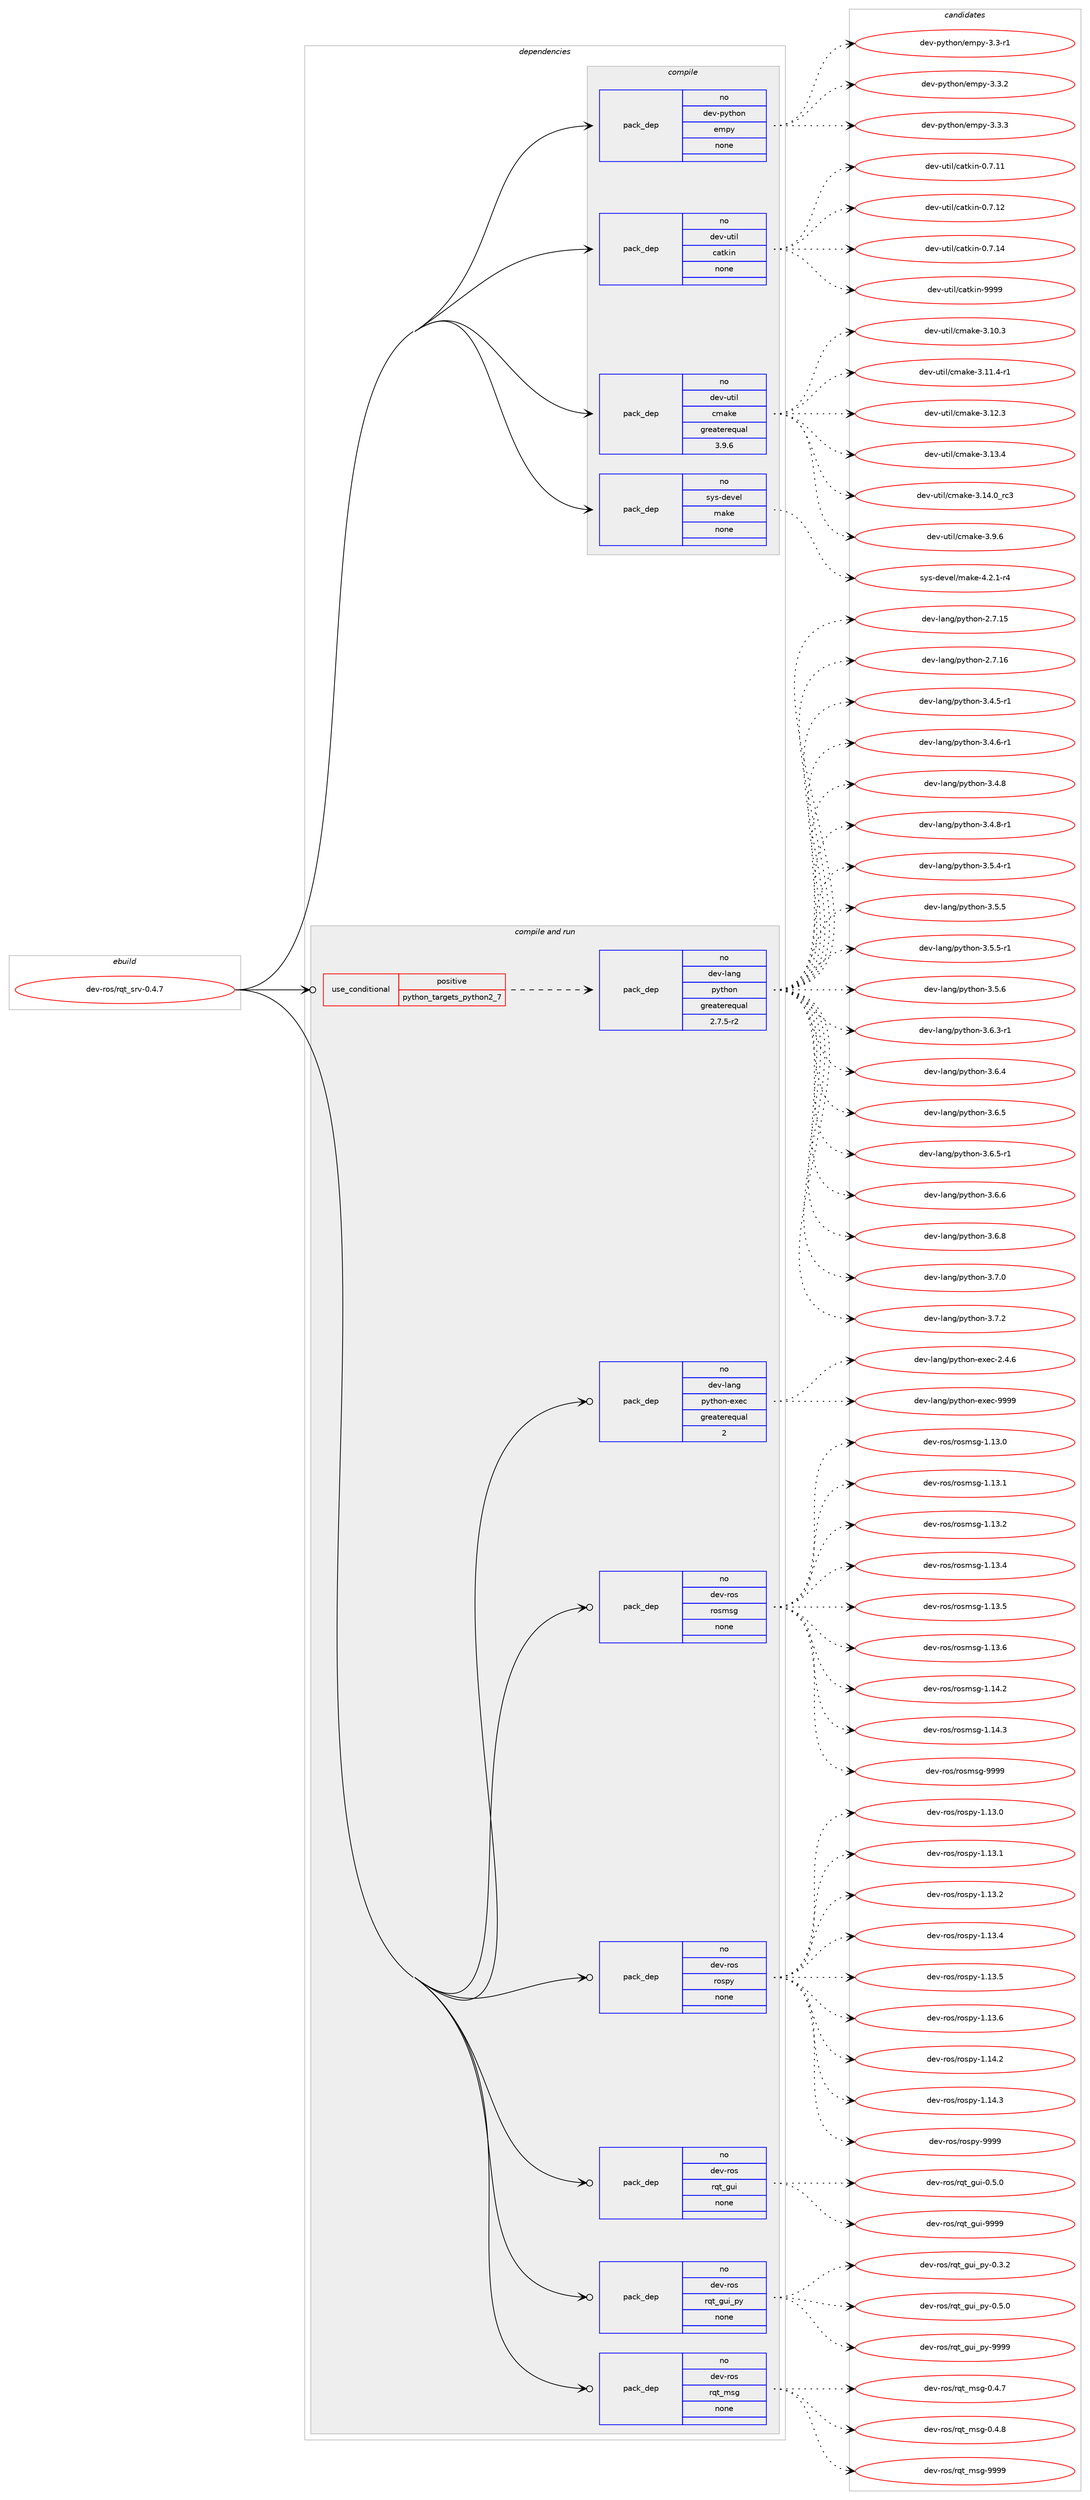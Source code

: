 digraph prolog {

# *************
# Graph options
# *************

newrank=true;
concentrate=true;
compound=true;
graph [rankdir=LR,fontname=Helvetica,fontsize=10,ranksep=1.5];#, ranksep=2.5, nodesep=0.2];
edge  [arrowhead=vee];
node  [fontname=Helvetica,fontsize=10];

# **********
# The ebuild
# **********

subgraph cluster_leftcol {
color=gray;
rank=same;
label=<<i>ebuild</i>>;
id [label="dev-ros/rqt_srv-0.4.7", color=red, width=4, href="../dev-ros/rqt_srv-0.4.7.svg"];
}

# ****************
# The dependencies
# ****************

subgraph cluster_midcol {
color=gray;
label=<<i>dependencies</i>>;
subgraph cluster_compile {
fillcolor="#eeeeee";
style=filled;
label=<<i>compile</i>>;
subgraph pack1056242 {
dependency1470189 [label=<<TABLE BORDER="0" CELLBORDER="1" CELLSPACING="0" CELLPADDING="4" WIDTH="220"><TR><TD ROWSPAN="6" CELLPADDING="30">pack_dep</TD></TR><TR><TD WIDTH="110">no</TD></TR><TR><TD>dev-python</TD></TR><TR><TD>empy</TD></TR><TR><TD>none</TD></TR><TR><TD></TD></TR></TABLE>>, shape=none, color=blue];
}
id:e -> dependency1470189:w [weight=20,style="solid",arrowhead="vee"];
subgraph pack1056243 {
dependency1470190 [label=<<TABLE BORDER="0" CELLBORDER="1" CELLSPACING="0" CELLPADDING="4" WIDTH="220"><TR><TD ROWSPAN="6" CELLPADDING="30">pack_dep</TD></TR><TR><TD WIDTH="110">no</TD></TR><TR><TD>dev-util</TD></TR><TR><TD>catkin</TD></TR><TR><TD>none</TD></TR><TR><TD></TD></TR></TABLE>>, shape=none, color=blue];
}
id:e -> dependency1470190:w [weight=20,style="solid",arrowhead="vee"];
subgraph pack1056244 {
dependency1470191 [label=<<TABLE BORDER="0" CELLBORDER="1" CELLSPACING="0" CELLPADDING="4" WIDTH="220"><TR><TD ROWSPAN="6" CELLPADDING="30">pack_dep</TD></TR><TR><TD WIDTH="110">no</TD></TR><TR><TD>dev-util</TD></TR><TR><TD>cmake</TD></TR><TR><TD>greaterequal</TD></TR><TR><TD>3.9.6</TD></TR></TABLE>>, shape=none, color=blue];
}
id:e -> dependency1470191:w [weight=20,style="solid",arrowhead="vee"];
subgraph pack1056245 {
dependency1470192 [label=<<TABLE BORDER="0" CELLBORDER="1" CELLSPACING="0" CELLPADDING="4" WIDTH="220"><TR><TD ROWSPAN="6" CELLPADDING="30">pack_dep</TD></TR><TR><TD WIDTH="110">no</TD></TR><TR><TD>sys-devel</TD></TR><TR><TD>make</TD></TR><TR><TD>none</TD></TR><TR><TD></TD></TR></TABLE>>, shape=none, color=blue];
}
id:e -> dependency1470192:w [weight=20,style="solid",arrowhead="vee"];
}
subgraph cluster_compileandrun {
fillcolor="#eeeeee";
style=filled;
label=<<i>compile and run</i>>;
subgraph cond390557 {
dependency1470193 [label=<<TABLE BORDER="0" CELLBORDER="1" CELLSPACING="0" CELLPADDING="4"><TR><TD ROWSPAN="3" CELLPADDING="10">use_conditional</TD></TR><TR><TD>positive</TD></TR><TR><TD>python_targets_python2_7</TD></TR></TABLE>>, shape=none, color=red];
subgraph pack1056246 {
dependency1470194 [label=<<TABLE BORDER="0" CELLBORDER="1" CELLSPACING="0" CELLPADDING="4" WIDTH="220"><TR><TD ROWSPAN="6" CELLPADDING="30">pack_dep</TD></TR><TR><TD WIDTH="110">no</TD></TR><TR><TD>dev-lang</TD></TR><TR><TD>python</TD></TR><TR><TD>greaterequal</TD></TR><TR><TD>2.7.5-r2</TD></TR></TABLE>>, shape=none, color=blue];
}
dependency1470193:e -> dependency1470194:w [weight=20,style="dashed",arrowhead="vee"];
}
id:e -> dependency1470193:w [weight=20,style="solid",arrowhead="odotvee"];
subgraph pack1056247 {
dependency1470195 [label=<<TABLE BORDER="0" CELLBORDER="1" CELLSPACING="0" CELLPADDING="4" WIDTH="220"><TR><TD ROWSPAN="6" CELLPADDING="30">pack_dep</TD></TR><TR><TD WIDTH="110">no</TD></TR><TR><TD>dev-lang</TD></TR><TR><TD>python-exec</TD></TR><TR><TD>greaterequal</TD></TR><TR><TD>2</TD></TR></TABLE>>, shape=none, color=blue];
}
id:e -> dependency1470195:w [weight=20,style="solid",arrowhead="odotvee"];
subgraph pack1056248 {
dependency1470196 [label=<<TABLE BORDER="0" CELLBORDER="1" CELLSPACING="0" CELLPADDING="4" WIDTH="220"><TR><TD ROWSPAN="6" CELLPADDING="30">pack_dep</TD></TR><TR><TD WIDTH="110">no</TD></TR><TR><TD>dev-ros</TD></TR><TR><TD>rosmsg</TD></TR><TR><TD>none</TD></TR><TR><TD></TD></TR></TABLE>>, shape=none, color=blue];
}
id:e -> dependency1470196:w [weight=20,style="solid",arrowhead="odotvee"];
subgraph pack1056249 {
dependency1470197 [label=<<TABLE BORDER="0" CELLBORDER="1" CELLSPACING="0" CELLPADDING="4" WIDTH="220"><TR><TD ROWSPAN="6" CELLPADDING="30">pack_dep</TD></TR><TR><TD WIDTH="110">no</TD></TR><TR><TD>dev-ros</TD></TR><TR><TD>rospy</TD></TR><TR><TD>none</TD></TR><TR><TD></TD></TR></TABLE>>, shape=none, color=blue];
}
id:e -> dependency1470197:w [weight=20,style="solid",arrowhead="odotvee"];
subgraph pack1056250 {
dependency1470198 [label=<<TABLE BORDER="0" CELLBORDER="1" CELLSPACING="0" CELLPADDING="4" WIDTH="220"><TR><TD ROWSPAN="6" CELLPADDING="30">pack_dep</TD></TR><TR><TD WIDTH="110">no</TD></TR><TR><TD>dev-ros</TD></TR><TR><TD>rqt_gui</TD></TR><TR><TD>none</TD></TR><TR><TD></TD></TR></TABLE>>, shape=none, color=blue];
}
id:e -> dependency1470198:w [weight=20,style="solid",arrowhead="odotvee"];
subgraph pack1056251 {
dependency1470199 [label=<<TABLE BORDER="0" CELLBORDER="1" CELLSPACING="0" CELLPADDING="4" WIDTH="220"><TR><TD ROWSPAN="6" CELLPADDING="30">pack_dep</TD></TR><TR><TD WIDTH="110">no</TD></TR><TR><TD>dev-ros</TD></TR><TR><TD>rqt_gui_py</TD></TR><TR><TD>none</TD></TR><TR><TD></TD></TR></TABLE>>, shape=none, color=blue];
}
id:e -> dependency1470199:w [weight=20,style="solid",arrowhead="odotvee"];
subgraph pack1056252 {
dependency1470200 [label=<<TABLE BORDER="0" CELLBORDER="1" CELLSPACING="0" CELLPADDING="4" WIDTH="220"><TR><TD ROWSPAN="6" CELLPADDING="30">pack_dep</TD></TR><TR><TD WIDTH="110">no</TD></TR><TR><TD>dev-ros</TD></TR><TR><TD>rqt_msg</TD></TR><TR><TD>none</TD></TR><TR><TD></TD></TR></TABLE>>, shape=none, color=blue];
}
id:e -> dependency1470200:w [weight=20,style="solid",arrowhead="odotvee"];
}
subgraph cluster_run {
fillcolor="#eeeeee";
style=filled;
label=<<i>run</i>>;
}
}

# **************
# The candidates
# **************

subgraph cluster_choices {
rank=same;
color=gray;
label=<<i>candidates</i>>;

subgraph choice1056242 {
color=black;
nodesep=1;
choice1001011184511212111610411111047101109112121455146514511449 [label="dev-python/empy-3.3-r1", color=red, width=4,href="../dev-python/empy-3.3-r1.svg"];
choice1001011184511212111610411111047101109112121455146514650 [label="dev-python/empy-3.3.2", color=red, width=4,href="../dev-python/empy-3.3.2.svg"];
choice1001011184511212111610411111047101109112121455146514651 [label="dev-python/empy-3.3.3", color=red, width=4,href="../dev-python/empy-3.3.3.svg"];
dependency1470189:e -> choice1001011184511212111610411111047101109112121455146514511449:w [style=dotted,weight="100"];
dependency1470189:e -> choice1001011184511212111610411111047101109112121455146514650:w [style=dotted,weight="100"];
dependency1470189:e -> choice1001011184511212111610411111047101109112121455146514651:w [style=dotted,weight="100"];
}
subgraph choice1056243 {
color=black;
nodesep=1;
choice1001011184511711610510847999711610710511045484655464949 [label="dev-util/catkin-0.7.11", color=red, width=4,href="../dev-util/catkin-0.7.11.svg"];
choice1001011184511711610510847999711610710511045484655464950 [label="dev-util/catkin-0.7.12", color=red, width=4,href="../dev-util/catkin-0.7.12.svg"];
choice1001011184511711610510847999711610710511045484655464952 [label="dev-util/catkin-0.7.14", color=red, width=4,href="../dev-util/catkin-0.7.14.svg"];
choice100101118451171161051084799971161071051104557575757 [label="dev-util/catkin-9999", color=red, width=4,href="../dev-util/catkin-9999.svg"];
dependency1470190:e -> choice1001011184511711610510847999711610710511045484655464949:w [style=dotted,weight="100"];
dependency1470190:e -> choice1001011184511711610510847999711610710511045484655464950:w [style=dotted,weight="100"];
dependency1470190:e -> choice1001011184511711610510847999711610710511045484655464952:w [style=dotted,weight="100"];
dependency1470190:e -> choice100101118451171161051084799971161071051104557575757:w [style=dotted,weight="100"];
}
subgraph choice1056244 {
color=black;
nodesep=1;
choice1001011184511711610510847991099710710145514649484651 [label="dev-util/cmake-3.10.3", color=red, width=4,href="../dev-util/cmake-3.10.3.svg"];
choice10010111845117116105108479910997107101455146494946524511449 [label="dev-util/cmake-3.11.4-r1", color=red, width=4,href="../dev-util/cmake-3.11.4-r1.svg"];
choice1001011184511711610510847991099710710145514649504651 [label="dev-util/cmake-3.12.3", color=red, width=4,href="../dev-util/cmake-3.12.3.svg"];
choice1001011184511711610510847991099710710145514649514652 [label="dev-util/cmake-3.13.4", color=red, width=4,href="../dev-util/cmake-3.13.4.svg"];
choice1001011184511711610510847991099710710145514649524648951149951 [label="dev-util/cmake-3.14.0_rc3", color=red, width=4,href="../dev-util/cmake-3.14.0_rc3.svg"];
choice10010111845117116105108479910997107101455146574654 [label="dev-util/cmake-3.9.6", color=red, width=4,href="../dev-util/cmake-3.9.6.svg"];
dependency1470191:e -> choice1001011184511711610510847991099710710145514649484651:w [style=dotted,weight="100"];
dependency1470191:e -> choice10010111845117116105108479910997107101455146494946524511449:w [style=dotted,weight="100"];
dependency1470191:e -> choice1001011184511711610510847991099710710145514649504651:w [style=dotted,weight="100"];
dependency1470191:e -> choice1001011184511711610510847991099710710145514649514652:w [style=dotted,weight="100"];
dependency1470191:e -> choice1001011184511711610510847991099710710145514649524648951149951:w [style=dotted,weight="100"];
dependency1470191:e -> choice10010111845117116105108479910997107101455146574654:w [style=dotted,weight="100"];
}
subgraph choice1056245 {
color=black;
nodesep=1;
choice1151211154510010111810110847109971071014552465046494511452 [label="sys-devel/make-4.2.1-r4", color=red, width=4,href="../sys-devel/make-4.2.1-r4.svg"];
dependency1470192:e -> choice1151211154510010111810110847109971071014552465046494511452:w [style=dotted,weight="100"];
}
subgraph choice1056246 {
color=black;
nodesep=1;
choice10010111845108971101034711212111610411111045504655464953 [label="dev-lang/python-2.7.15", color=red, width=4,href="../dev-lang/python-2.7.15.svg"];
choice10010111845108971101034711212111610411111045504655464954 [label="dev-lang/python-2.7.16", color=red, width=4,href="../dev-lang/python-2.7.16.svg"];
choice1001011184510897110103471121211161041111104551465246534511449 [label="dev-lang/python-3.4.5-r1", color=red, width=4,href="../dev-lang/python-3.4.5-r1.svg"];
choice1001011184510897110103471121211161041111104551465246544511449 [label="dev-lang/python-3.4.6-r1", color=red, width=4,href="../dev-lang/python-3.4.6-r1.svg"];
choice100101118451089711010347112121116104111110455146524656 [label="dev-lang/python-3.4.8", color=red, width=4,href="../dev-lang/python-3.4.8.svg"];
choice1001011184510897110103471121211161041111104551465246564511449 [label="dev-lang/python-3.4.8-r1", color=red, width=4,href="../dev-lang/python-3.4.8-r1.svg"];
choice1001011184510897110103471121211161041111104551465346524511449 [label="dev-lang/python-3.5.4-r1", color=red, width=4,href="../dev-lang/python-3.5.4-r1.svg"];
choice100101118451089711010347112121116104111110455146534653 [label="dev-lang/python-3.5.5", color=red, width=4,href="../dev-lang/python-3.5.5.svg"];
choice1001011184510897110103471121211161041111104551465346534511449 [label="dev-lang/python-3.5.5-r1", color=red, width=4,href="../dev-lang/python-3.5.5-r1.svg"];
choice100101118451089711010347112121116104111110455146534654 [label="dev-lang/python-3.5.6", color=red, width=4,href="../dev-lang/python-3.5.6.svg"];
choice1001011184510897110103471121211161041111104551465446514511449 [label="dev-lang/python-3.6.3-r1", color=red, width=4,href="../dev-lang/python-3.6.3-r1.svg"];
choice100101118451089711010347112121116104111110455146544652 [label="dev-lang/python-3.6.4", color=red, width=4,href="../dev-lang/python-3.6.4.svg"];
choice100101118451089711010347112121116104111110455146544653 [label="dev-lang/python-3.6.5", color=red, width=4,href="../dev-lang/python-3.6.5.svg"];
choice1001011184510897110103471121211161041111104551465446534511449 [label="dev-lang/python-3.6.5-r1", color=red, width=4,href="../dev-lang/python-3.6.5-r1.svg"];
choice100101118451089711010347112121116104111110455146544654 [label="dev-lang/python-3.6.6", color=red, width=4,href="../dev-lang/python-3.6.6.svg"];
choice100101118451089711010347112121116104111110455146544656 [label="dev-lang/python-3.6.8", color=red, width=4,href="../dev-lang/python-3.6.8.svg"];
choice100101118451089711010347112121116104111110455146554648 [label="dev-lang/python-3.7.0", color=red, width=4,href="../dev-lang/python-3.7.0.svg"];
choice100101118451089711010347112121116104111110455146554650 [label="dev-lang/python-3.7.2", color=red, width=4,href="../dev-lang/python-3.7.2.svg"];
dependency1470194:e -> choice10010111845108971101034711212111610411111045504655464953:w [style=dotted,weight="100"];
dependency1470194:e -> choice10010111845108971101034711212111610411111045504655464954:w [style=dotted,weight="100"];
dependency1470194:e -> choice1001011184510897110103471121211161041111104551465246534511449:w [style=dotted,weight="100"];
dependency1470194:e -> choice1001011184510897110103471121211161041111104551465246544511449:w [style=dotted,weight="100"];
dependency1470194:e -> choice100101118451089711010347112121116104111110455146524656:w [style=dotted,weight="100"];
dependency1470194:e -> choice1001011184510897110103471121211161041111104551465246564511449:w [style=dotted,weight="100"];
dependency1470194:e -> choice1001011184510897110103471121211161041111104551465346524511449:w [style=dotted,weight="100"];
dependency1470194:e -> choice100101118451089711010347112121116104111110455146534653:w [style=dotted,weight="100"];
dependency1470194:e -> choice1001011184510897110103471121211161041111104551465346534511449:w [style=dotted,weight="100"];
dependency1470194:e -> choice100101118451089711010347112121116104111110455146534654:w [style=dotted,weight="100"];
dependency1470194:e -> choice1001011184510897110103471121211161041111104551465446514511449:w [style=dotted,weight="100"];
dependency1470194:e -> choice100101118451089711010347112121116104111110455146544652:w [style=dotted,weight="100"];
dependency1470194:e -> choice100101118451089711010347112121116104111110455146544653:w [style=dotted,weight="100"];
dependency1470194:e -> choice1001011184510897110103471121211161041111104551465446534511449:w [style=dotted,weight="100"];
dependency1470194:e -> choice100101118451089711010347112121116104111110455146544654:w [style=dotted,weight="100"];
dependency1470194:e -> choice100101118451089711010347112121116104111110455146544656:w [style=dotted,weight="100"];
dependency1470194:e -> choice100101118451089711010347112121116104111110455146554648:w [style=dotted,weight="100"];
dependency1470194:e -> choice100101118451089711010347112121116104111110455146554650:w [style=dotted,weight="100"];
}
subgraph choice1056247 {
color=black;
nodesep=1;
choice1001011184510897110103471121211161041111104510112010199455046524654 [label="dev-lang/python-exec-2.4.6", color=red, width=4,href="../dev-lang/python-exec-2.4.6.svg"];
choice10010111845108971101034711212111610411111045101120101994557575757 [label="dev-lang/python-exec-9999", color=red, width=4,href="../dev-lang/python-exec-9999.svg"];
dependency1470195:e -> choice1001011184510897110103471121211161041111104510112010199455046524654:w [style=dotted,weight="100"];
dependency1470195:e -> choice10010111845108971101034711212111610411111045101120101994557575757:w [style=dotted,weight="100"];
}
subgraph choice1056248 {
color=black;
nodesep=1;
choice100101118451141111154711411111510911510345494649514648 [label="dev-ros/rosmsg-1.13.0", color=red, width=4,href="../dev-ros/rosmsg-1.13.0.svg"];
choice100101118451141111154711411111510911510345494649514649 [label="dev-ros/rosmsg-1.13.1", color=red, width=4,href="../dev-ros/rosmsg-1.13.1.svg"];
choice100101118451141111154711411111510911510345494649514650 [label="dev-ros/rosmsg-1.13.2", color=red, width=4,href="../dev-ros/rosmsg-1.13.2.svg"];
choice100101118451141111154711411111510911510345494649514652 [label="dev-ros/rosmsg-1.13.4", color=red, width=4,href="../dev-ros/rosmsg-1.13.4.svg"];
choice100101118451141111154711411111510911510345494649514653 [label="dev-ros/rosmsg-1.13.5", color=red, width=4,href="../dev-ros/rosmsg-1.13.5.svg"];
choice100101118451141111154711411111510911510345494649514654 [label="dev-ros/rosmsg-1.13.6", color=red, width=4,href="../dev-ros/rosmsg-1.13.6.svg"];
choice100101118451141111154711411111510911510345494649524650 [label="dev-ros/rosmsg-1.14.2", color=red, width=4,href="../dev-ros/rosmsg-1.14.2.svg"];
choice100101118451141111154711411111510911510345494649524651 [label="dev-ros/rosmsg-1.14.3", color=red, width=4,href="../dev-ros/rosmsg-1.14.3.svg"];
choice10010111845114111115471141111151091151034557575757 [label="dev-ros/rosmsg-9999", color=red, width=4,href="../dev-ros/rosmsg-9999.svg"];
dependency1470196:e -> choice100101118451141111154711411111510911510345494649514648:w [style=dotted,weight="100"];
dependency1470196:e -> choice100101118451141111154711411111510911510345494649514649:w [style=dotted,weight="100"];
dependency1470196:e -> choice100101118451141111154711411111510911510345494649514650:w [style=dotted,weight="100"];
dependency1470196:e -> choice100101118451141111154711411111510911510345494649514652:w [style=dotted,weight="100"];
dependency1470196:e -> choice100101118451141111154711411111510911510345494649514653:w [style=dotted,weight="100"];
dependency1470196:e -> choice100101118451141111154711411111510911510345494649514654:w [style=dotted,weight="100"];
dependency1470196:e -> choice100101118451141111154711411111510911510345494649524650:w [style=dotted,weight="100"];
dependency1470196:e -> choice100101118451141111154711411111510911510345494649524651:w [style=dotted,weight="100"];
dependency1470196:e -> choice10010111845114111115471141111151091151034557575757:w [style=dotted,weight="100"];
}
subgraph choice1056249 {
color=black;
nodesep=1;
choice100101118451141111154711411111511212145494649514648 [label="dev-ros/rospy-1.13.0", color=red, width=4,href="../dev-ros/rospy-1.13.0.svg"];
choice100101118451141111154711411111511212145494649514649 [label="dev-ros/rospy-1.13.1", color=red, width=4,href="../dev-ros/rospy-1.13.1.svg"];
choice100101118451141111154711411111511212145494649514650 [label="dev-ros/rospy-1.13.2", color=red, width=4,href="../dev-ros/rospy-1.13.2.svg"];
choice100101118451141111154711411111511212145494649514652 [label="dev-ros/rospy-1.13.4", color=red, width=4,href="../dev-ros/rospy-1.13.4.svg"];
choice100101118451141111154711411111511212145494649514653 [label="dev-ros/rospy-1.13.5", color=red, width=4,href="../dev-ros/rospy-1.13.5.svg"];
choice100101118451141111154711411111511212145494649514654 [label="dev-ros/rospy-1.13.6", color=red, width=4,href="../dev-ros/rospy-1.13.6.svg"];
choice100101118451141111154711411111511212145494649524650 [label="dev-ros/rospy-1.14.2", color=red, width=4,href="../dev-ros/rospy-1.14.2.svg"];
choice100101118451141111154711411111511212145494649524651 [label="dev-ros/rospy-1.14.3", color=red, width=4,href="../dev-ros/rospy-1.14.3.svg"];
choice10010111845114111115471141111151121214557575757 [label="dev-ros/rospy-9999", color=red, width=4,href="../dev-ros/rospy-9999.svg"];
dependency1470197:e -> choice100101118451141111154711411111511212145494649514648:w [style=dotted,weight="100"];
dependency1470197:e -> choice100101118451141111154711411111511212145494649514649:w [style=dotted,weight="100"];
dependency1470197:e -> choice100101118451141111154711411111511212145494649514650:w [style=dotted,weight="100"];
dependency1470197:e -> choice100101118451141111154711411111511212145494649514652:w [style=dotted,weight="100"];
dependency1470197:e -> choice100101118451141111154711411111511212145494649514653:w [style=dotted,weight="100"];
dependency1470197:e -> choice100101118451141111154711411111511212145494649514654:w [style=dotted,weight="100"];
dependency1470197:e -> choice100101118451141111154711411111511212145494649524650:w [style=dotted,weight="100"];
dependency1470197:e -> choice100101118451141111154711411111511212145494649524651:w [style=dotted,weight="100"];
dependency1470197:e -> choice10010111845114111115471141111151121214557575757:w [style=dotted,weight="100"];
}
subgraph choice1056250 {
color=black;
nodesep=1;
choice100101118451141111154711411311695103117105454846534648 [label="dev-ros/rqt_gui-0.5.0", color=red, width=4,href="../dev-ros/rqt_gui-0.5.0.svg"];
choice1001011184511411111547114113116951031171054557575757 [label="dev-ros/rqt_gui-9999", color=red, width=4,href="../dev-ros/rqt_gui-9999.svg"];
dependency1470198:e -> choice100101118451141111154711411311695103117105454846534648:w [style=dotted,weight="100"];
dependency1470198:e -> choice1001011184511411111547114113116951031171054557575757:w [style=dotted,weight="100"];
}
subgraph choice1056251 {
color=black;
nodesep=1;
choice10010111845114111115471141131169510311710595112121454846514650 [label="dev-ros/rqt_gui_py-0.3.2", color=red, width=4,href="../dev-ros/rqt_gui_py-0.3.2.svg"];
choice10010111845114111115471141131169510311710595112121454846534648 [label="dev-ros/rqt_gui_py-0.5.0", color=red, width=4,href="../dev-ros/rqt_gui_py-0.5.0.svg"];
choice100101118451141111154711411311695103117105951121214557575757 [label="dev-ros/rqt_gui_py-9999", color=red, width=4,href="../dev-ros/rqt_gui_py-9999.svg"];
dependency1470199:e -> choice10010111845114111115471141131169510311710595112121454846514650:w [style=dotted,weight="100"];
dependency1470199:e -> choice10010111845114111115471141131169510311710595112121454846534648:w [style=dotted,weight="100"];
dependency1470199:e -> choice100101118451141111154711411311695103117105951121214557575757:w [style=dotted,weight="100"];
}
subgraph choice1056252 {
color=black;
nodesep=1;
choice100101118451141111154711411311695109115103454846524655 [label="dev-ros/rqt_msg-0.4.7", color=red, width=4,href="../dev-ros/rqt_msg-0.4.7.svg"];
choice100101118451141111154711411311695109115103454846524656 [label="dev-ros/rqt_msg-0.4.8", color=red, width=4,href="../dev-ros/rqt_msg-0.4.8.svg"];
choice1001011184511411111547114113116951091151034557575757 [label="dev-ros/rqt_msg-9999", color=red, width=4,href="../dev-ros/rqt_msg-9999.svg"];
dependency1470200:e -> choice100101118451141111154711411311695109115103454846524655:w [style=dotted,weight="100"];
dependency1470200:e -> choice100101118451141111154711411311695109115103454846524656:w [style=dotted,weight="100"];
dependency1470200:e -> choice1001011184511411111547114113116951091151034557575757:w [style=dotted,weight="100"];
}
}

}
